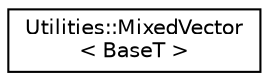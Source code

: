 digraph "Graphical Class Hierarchy"
{
 // LATEX_PDF_SIZE
  edge [fontname="Helvetica",fontsize="10",labelfontname="Helvetica",labelfontsize="10"];
  node [fontname="Helvetica",fontsize="10",shape=record];
  rankdir="LR";
  Node0 [label="Utilities::MixedVector\l\< BaseT \>",height=0.2,width=0.4,color="black", fillcolor="white", style="filled",URL="$class_utilities_1_1_mixed_vector.html",tooltip="A container that can hold mixed objects all derived from a base class and retains the ability to acce..."];
}
